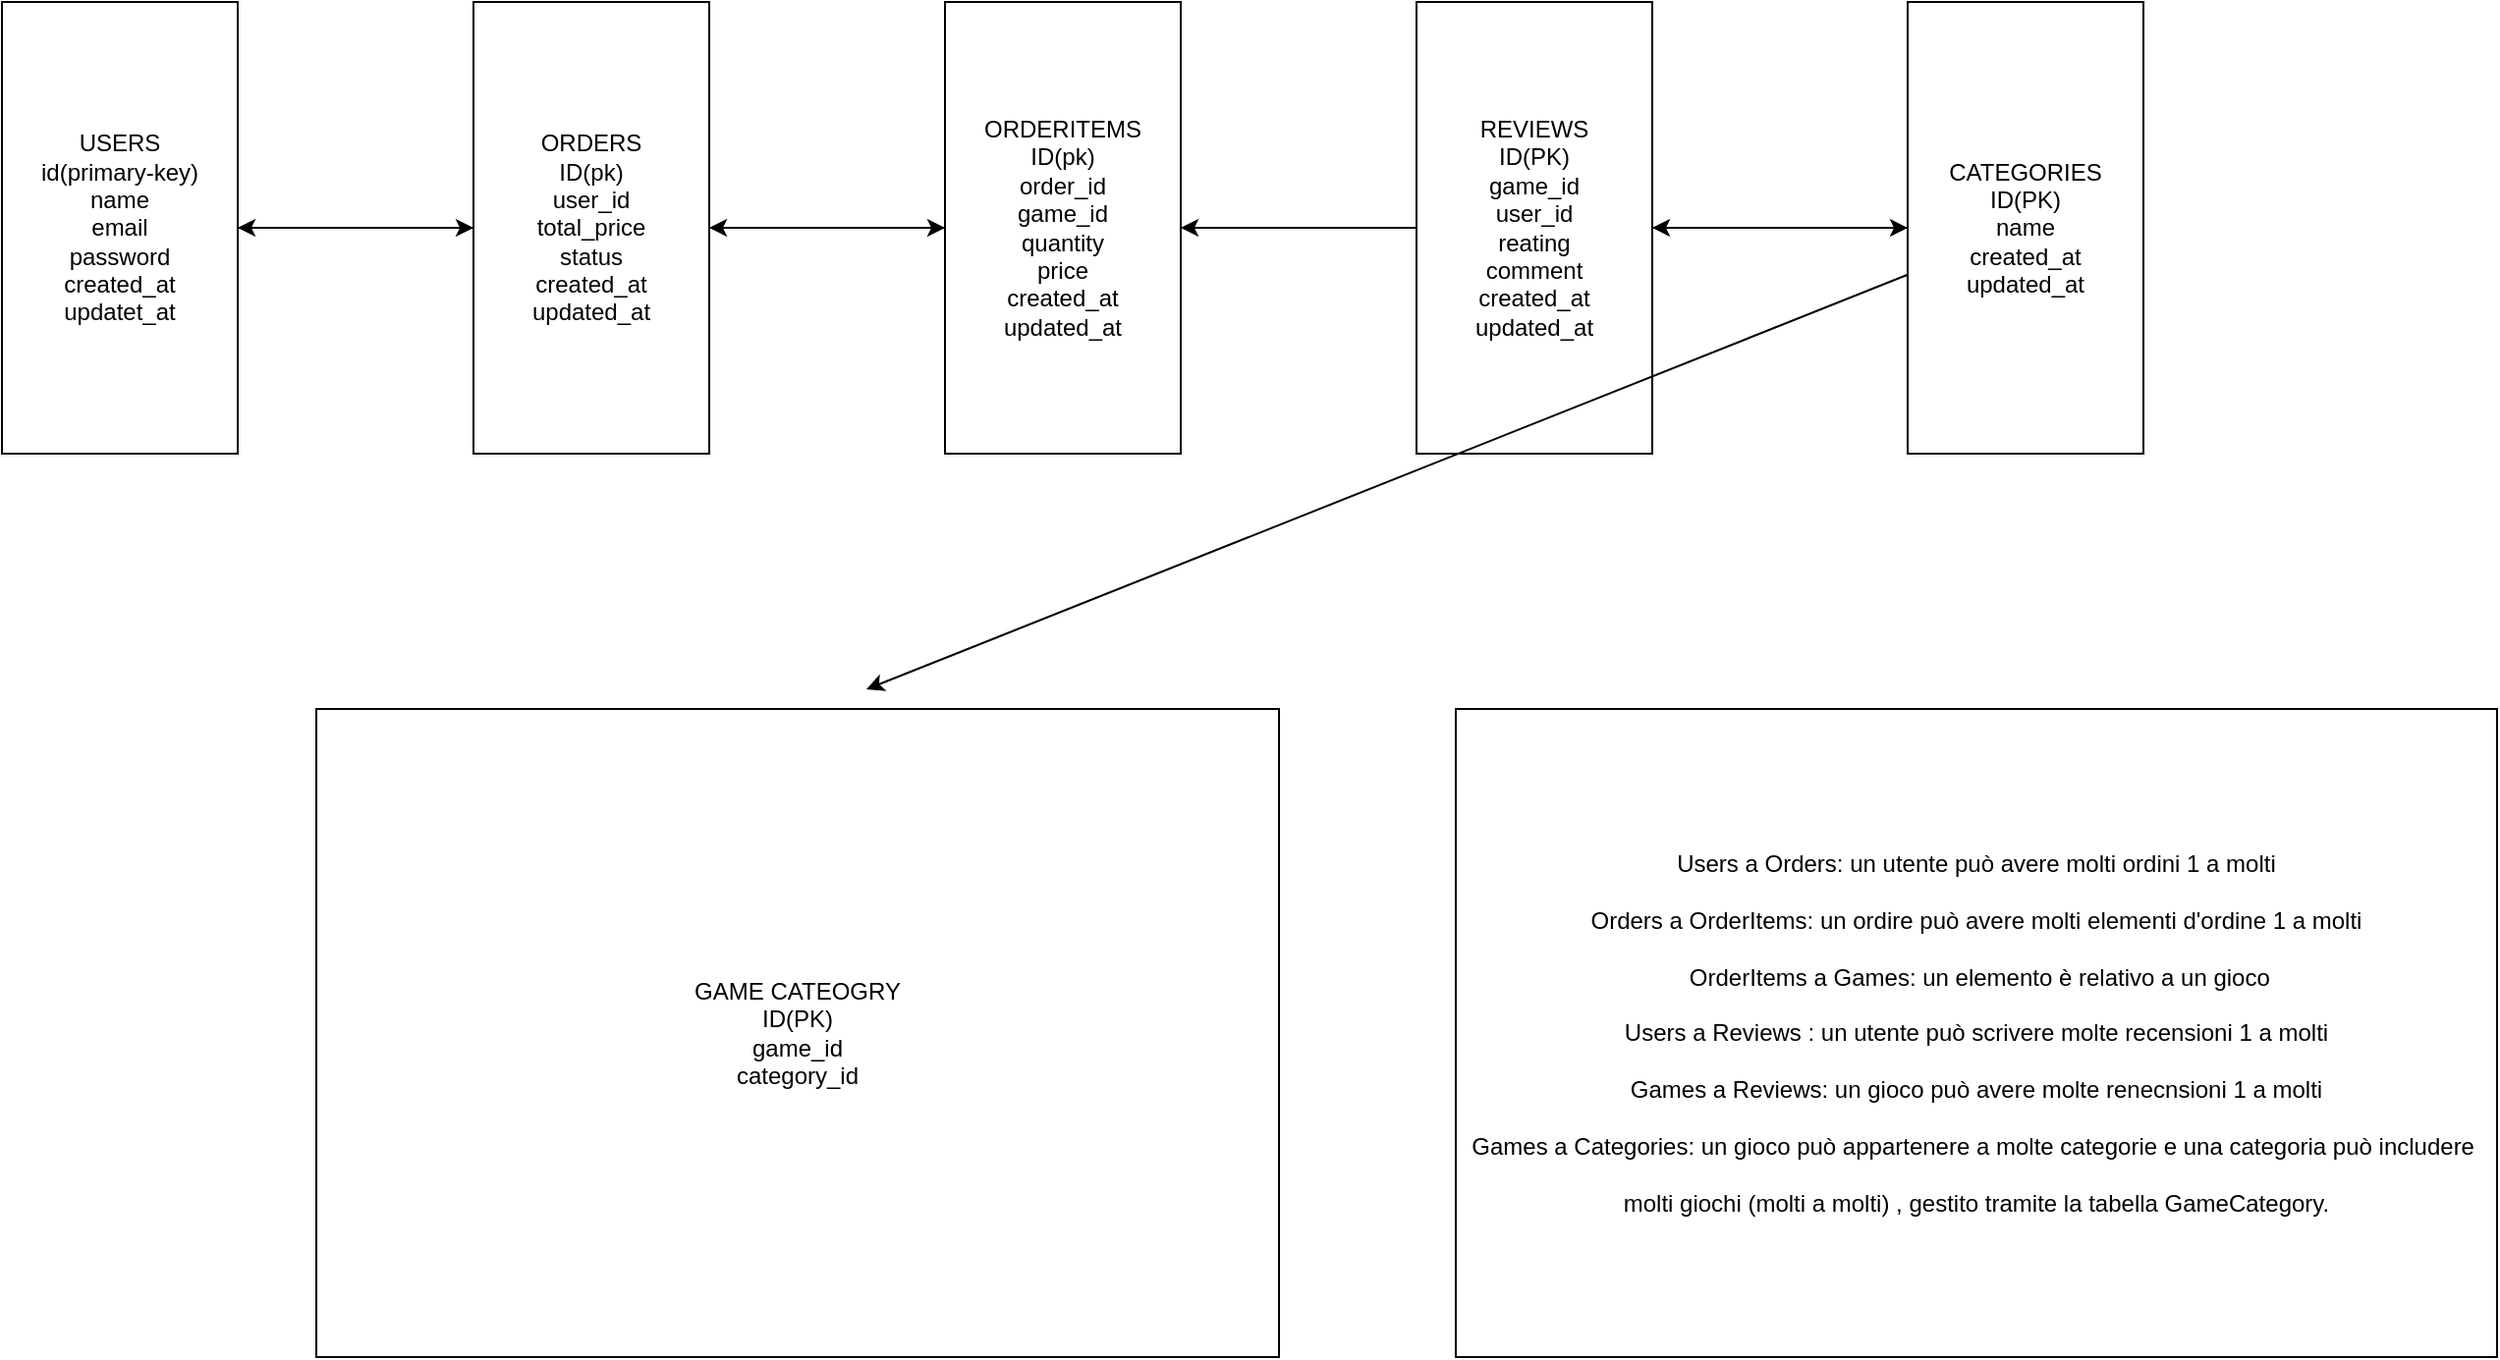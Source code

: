 <mxfile>
    <diagram id="_siDAHYm-KRYosmacelw" name="Page-1">
        <mxGraphModel dx="1804" dy="922" grid="1" gridSize="10" guides="1" tooltips="1" connect="1" arrows="1" fold="1" page="1" pageScale="1" pageWidth="850" pageHeight="1100" math="0" shadow="0">
            <root>
                <mxCell id="0"/>
                <mxCell id="1" parent="0"/>
                <mxCell id="10" style="edgeStyle=none;html=1;entryX=0;entryY=0.5;entryDx=0;entryDy=0;" parent="1" source="2" target="3" edge="1">
                    <mxGeometry relative="1" as="geometry"/>
                </mxCell>
                <mxCell id="2" value="USERS&lt;br&gt;id(primary-key)&lt;br&gt;name&lt;br&gt;email&lt;br&gt;password&lt;br&gt;created_at&lt;br&gt;updatet_at" style="whiteSpace=wrap;html=1;" parent="1" vertex="1">
                    <mxGeometry x="70" y="40" width="120" height="230" as="geometry"/>
                </mxCell>
                <mxCell id="11" style="edgeStyle=none;html=1;" parent="1" source="3" edge="1">
                    <mxGeometry relative="1" as="geometry">
                        <mxPoint x="190" y="155.0" as="targetPoint"/>
                    </mxGeometry>
                </mxCell>
                <mxCell id="12" style="edgeStyle=none;html=1;entryX=0;entryY=0.5;entryDx=0;entryDy=0;" parent="1" source="3" target="5" edge="1">
                    <mxGeometry relative="1" as="geometry"/>
                </mxCell>
                <mxCell id="3" value="ORDERS&lt;br&gt;ID(pk)&lt;br&gt;user_id&lt;br&gt;total_price&lt;br&gt;status&lt;br&gt;created_at&lt;br&gt;updated_at" style="whiteSpace=wrap;html=1;" parent="1" vertex="1">
                    <mxGeometry x="310" y="40" width="120" height="230" as="geometry"/>
                </mxCell>
                <mxCell id="13" style="edgeStyle=none;html=1;entryX=1;entryY=0.5;entryDx=0;entryDy=0;" parent="1" source="5" target="3" edge="1">
                    <mxGeometry relative="1" as="geometry"/>
                </mxCell>
                <mxCell id="5" value="ORDERITEMS&lt;br&gt;ID(pk)&lt;br&gt;order_id&lt;br&gt;game_id&lt;br&gt;quantity&lt;br&gt;price&lt;br&gt;created_at&lt;br&gt;updated_at" style="whiteSpace=wrap;html=1;" parent="1" vertex="1">
                    <mxGeometry x="550" y="40" width="120" height="230" as="geometry"/>
                </mxCell>
                <mxCell id="14" style="edgeStyle=none;html=1;entryX=1;entryY=0.5;entryDx=0;entryDy=0;" parent="1" source="6" target="5" edge="1">
                    <mxGeometry relative="1" as="geometry"/>
                </mxCell>
                <mxCell id="15" style="edgeStyle=none;html=1;entryX=0;entryY=0.5;entryDx=0;entryDy=0;" parent="1" source="6" target="7" edge="1">
                    <mxGeometry relative="1" as="geometry"/>
                </mxCell>
                <mxCell id="6" value="REVIEWS&lt;br&gt;ID(PK)&lt;br&gt;game_id&lt;br&gt;user_id&lt;br&gt;reating&lt;br&gt;comment&lt;br&gt;created_at&lt;br&gt;updated_at" style="whiteSpace=wrap;html=1;" parent="1" vertex="1">
                    <mxGeometry x="790" y="40" width="120" height="230" as="geometry"/>
                </mxCell>
                <mxCell id="16" style="edgeStyle=none;html=1;entryX=1;entryY=0.5;entryDx=0;entryDy=0;" parent="1" source="7" target="6" edge="1">
                    <mxGeometry relative="1" as="geometry">
                        <mxPoint x="910" y="160.0" as="targetPoint"/>
                    </mxGeometry>
                </mxCell>
                <mxCell id="24" style="edgeStyle=none;html=1;" edge="1" parent="1" source="7">
                    <mxGeometry relative="1" as="geometry">
                        <mxPoint x="510" y="390" as="targetPoint"/>
                    </mxGeometry>
                </mxCell>
                <mxCell id="7" value="CATEGORIES&lt;br&gt;ID(PK)&lt;br&gt;name&lt;br&gt;created_at&lt;br&gt;updated_at" style="whiteSpace=wrap;html=1;" parent="1" vertex="1">
                    <mxGeometry x="1040" y="40" width="120" height="230" as="geometry"/>
                </mxCell>
                <mxCell id="17" value="GAME CATEOGRY&lt;br&gt;ID(PK)&lt;br&gt;game_id&lt;br&gt;category_id" style="whiteSpace=wrap;html=1;" parent="1" vertex="1">
                    <mxGeometry x="230" y="400" width="490" height="330" as="geometry"/>
                </mxCell>
                <mxCell id="23" value="Users a Orders: un utente può avere molti ordini 1 a molti&lt;br&gt;&lt;br&gt;Orders a OrderItems: un ordire può avere molti elementi d'ordine 1 a molti&lt;br&gt;&lt;br&gt;&amp;nbsp;OrderItems a Games: un elemento è relativo a un gioco&lt;br&gt;&lt;br&gt;Users a Reviews : un utente può scrivere molte recensioni 1 a molti&lt;br&gt;&lt;br&gt;Games a Reviews: un gioco può avere molte renecnsioni 1 a molti&lt;br&gt;&lt;br&gt;Games a Categories: un gioco può appartenere a molte categorie e una categoria può includere&amp;nbsp;&lt;br&gt;&lt;br&gt;molti giochi (molti a molti) , gestito tramite la tabella GameCategory." style="whiteSpace=wrap;html=1;" parent="1" vertex="1">
                    <mxGeometry x="810" y="400" width="530" height="330" as="geometry"/>
                </mxCell>
            </root>
        </mxGraphModel>
    </diagram>
</mxfile>